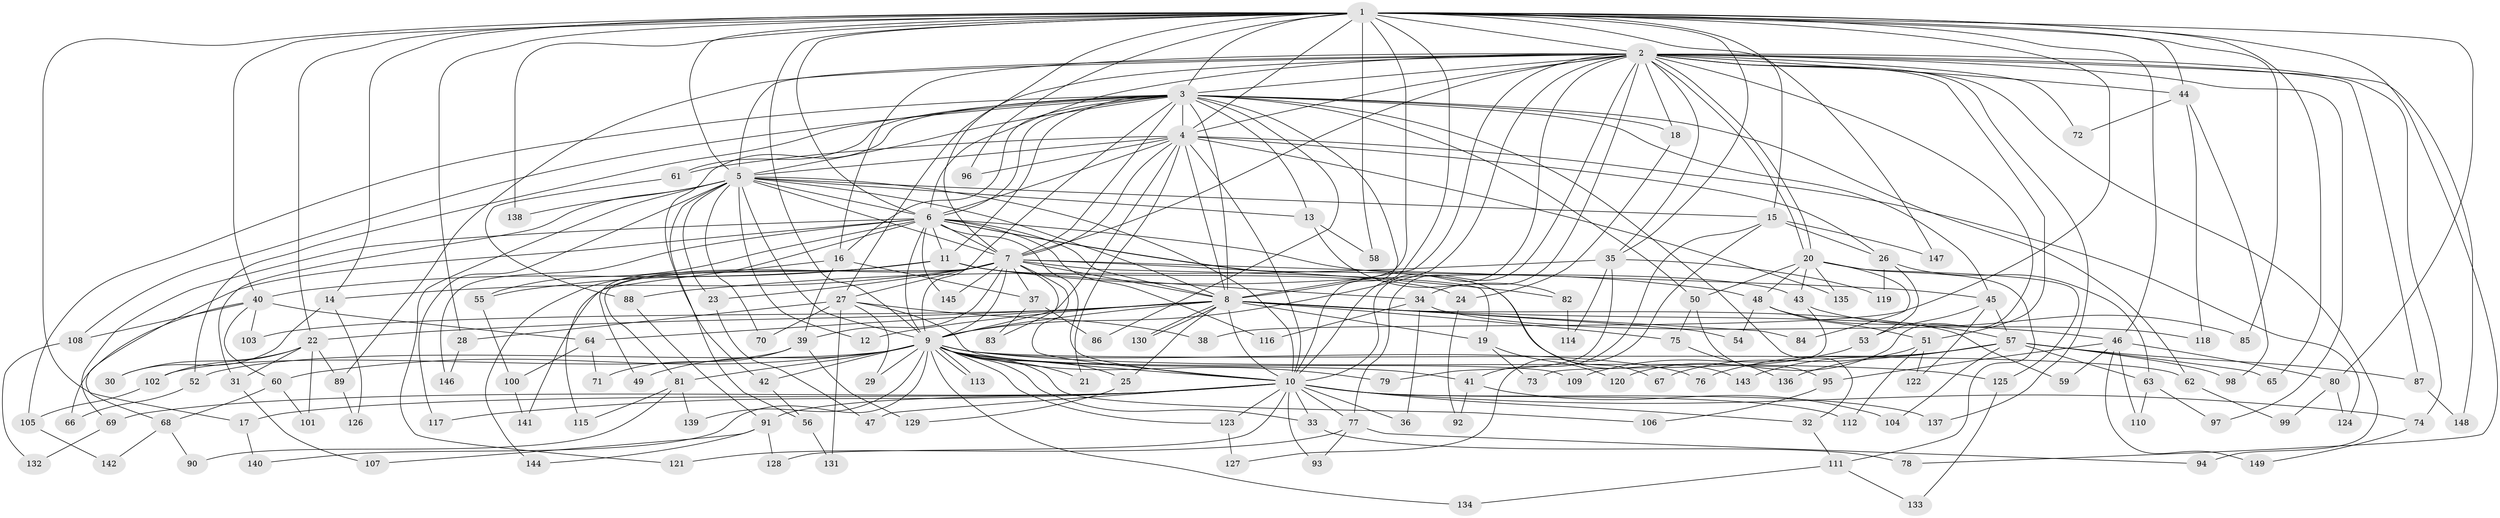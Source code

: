 // coarse degree distribution, {27: 0.009523809523809525, 24: 0.01904761904761905, 20: 0.009523809523809525, 15: 0.01904761904761905, 19: 0.009523809523809525, 26: 0.009523809523809525, 21: 0.009523809523809525, 8: 0.047619047619047616, 2: 0.45714285714285713, 4: 0.05714285714285714, 7: 0.0380952380952381, 5: 0.08571428571428572, 3: 0.19047619047619047, 6: 0.01904761904761905, 1: 0.01904761904761905}
// Generated by graph-tools (version 1.1) at 2025/49/03/04/25 22:49:22]
// undirected, 149 vertices, 323 edges
graph export_dot {
  node [color=gray90,style=filled];
  1;
  2;
  3;
  4;
  5;
  6;
  7;
  8;
  9;
  10;
  11;
  12;
  13;
  14;
  15;
  16;
  17;
  18;
  19;
  20;
  21;
  22;
  23;
  24;
  25;
  26;
  27;
  28;
  29;
  30;
  31;
  32;
  33;
  34;
  35;
  36;
  37;
  38;
  39;
  40;
  41;
  42;
  43;
  44;
  45;
  46;
  47;
  48;
  49;
  50;
  51;
  52;
  53;
  54;
  55;
  56;
  57;
  58;
  59;
  60;
  61;
  62;
  63;
  64;
  65;
  66;
  67;
  68;
  69;
  70;
  71;
  72;
  73;
  74;
  75;
  76;
  77;
  78;
  79;
  80;
  81;
  82;
  83;
  84;
  85;
  86;
  87;
  88;
  89;
  90;
  91;
  92;
  93;
  94;
  95;
  96;
  97;
  98;
  99;
  100;
  101;
  102;
  103;
  104;
  105;
  106;
  107;
  108;
  109;
  110;
  111;
  112;
  113;
  114;
  115;
  116;
  117;
  118;
  119;
  120;
  121;
  122;
  123;
  124;
  125;
  126;
  127;
  128;
  129;
  130;
  131;
  132;
  133;
  134;
  135;
  136;
  137;
  138;
  139;
  140;
  141;
  142;
  143;
  144;
  145;
  146;
  147;
  148;
  149;
  1 -- 2;
  1 -- 3;
  1 -- 4;
  1 -- 5;
  1 -- 6;
  1 -- 7;
  1 -- 8;
  1 -- 9;
  1 -- 10;
  1 -- 14;
  1 -- 15;
  1 -- 17;
  1 -- 22;
  1 -- 28;
  1 -- 35;
  1 -- 38;
  1 -- 40;
  1 -- 44;
  1 -- 46;
  1 -- 58;
  1 -- 65;
  1 -- 78;
  1 -- 80;
  1 -- 85;
  1 -- 96;
  1 -- 138;
  1 -- 147;
  2 -- 3;
  2 -- 4;
  2 -- 5;
  2 -- 6;
  2 -- 7;
  2 -- 8;
  2 -- 9;
  2 -- 10;
  2 -- 16;
  2 -- 18;
  2 -- 20;
  2 -- 20;
  2 -- 27;
  2 -- 34;
  2 -- 35;
  2 -- 44;
  2 -- 51;
  2 -- 72;
  2 -- 74;
  2 -- 77;
  2 -- 87;
  2 -- 89;
  2 -- 94;
  2 -- 97;
  2 -- 120;
  2 -- 137;
  2 -- 148;
  3 -- 4;
  3 -- 5;
  3 -- 6;
  3 -- 7;
  3 -- 8;
  3 -- 9;
  3 -- 10;
  3 -- 11;
  3 -- 13;
  3 -- 16;
  3 -- 18;
  3 -- 32;
  3 -- 42;
  3 -- 45;
  3 -- 50;
  3 -- 52;
  3 -- 61;
  3 -- 62;
  3 -- 86;
  3 -- 105;
  3 -- 108;
  4 -- 5;
  4 -- 6;
  4 -- 7;
  4 -- 8;
  4 -- 9;
  4 -- 10;
  4 -- 21;
  4 -- 26;
  4 -- 61;
  4 -- 96;
  4 -- 124;
  4 -- 135;
  5 -- 6;
  5 -- 7;
  5 -- 8;
  5 -- 9;
  5 -- 10;
  5 -- 12;
  5 -- 13;
  5 -- 15;
  5 -- 23;
  5 -- 31;
  5 -- 56;
  5 -- 70;
  5 -- 117;
  5 -- 121;
  5 -- 138;
  6 -- 7;
  6 -- 8;
  6 -- 9;
  6 -- 10;
  6 -- 11;
  6 -- 43;
  6 -- 49;
  6 -- 55;
  6 -- 67;
  6 -- 68;
  6 -- 69;
  6 -- 116;
  6 -- 143;
  6 -- 145;
  6 -- 146;
  7 -- 8;
  7 -- 9;
  7 -- 10;
  7 -- 14;
  7 -- 19;
  7 -- 23;
  7 -- 27;
  7 -- 37;
  7 -- 39;
  7 -- 45;
  7 -- 81;
  7 -- 82;
  7 -- 83;
  7 -- 141;
  7 -- 145;
  8 -- 9;
  8 -- 10;
  8 -- 12;
  8 -- 19;
  8 -- 22;
  8 -- 25;
  8 -- 46;
  8 -- 54;
  8 -- 59;
  8 -- 64;
  8 -- 75;
  8 -- 84;
  8 -- 103;
  8 -- 130;
  8 -- 130;
  9 -- 10;
  9 -- 21;
  9 -- 25;
  9 -- 29;
  9 -- 33;
  9 -- 41;
  9 -- 42;
  9 -- 49;
  9 -- 52;
  9 -- 60;
  9 -- 62;
  9 -- 76;
  9 -- 79;
  9 -- 81;
  9 -- 106;
  9 -- 113;
  9 -- 113;
  9 -- 123;
  9 -- 125;
  9 -- 134;
  9 -- 139;
  9 -- 140;
  10 -- 17;
  10 -- 32;
  10 -- 33;
  10 -- 36;
  10 -- 47;
  10 -- 69;
  10 -- 74;
  10 -- 77;
  10 -- 91;
  10 -- 93;
  10 -- 112;
  10 -- 117;
  10 -- 123;
  10 -- 128;
  10 -- 137;
  11 -- 24;
  11 -- 34;
  11 -- 40;
  11 -- 48;
  11 -- 55;
  11 -- 144;
  13 -- 58;
  13 -- 82;
  14 -- 30;
  14 -- 126;
  15 -- 26;
  15 -- 41;
  15 -- 127;
  15 -- 147;
  16 -- 37;
  16 -- 39;
  16 -- 115;
  17 -- 140;
  18 -- 24;
  19 -- 73;
  19 -- 120;
  20 -- 43;
  20 -- 48;
  20 -- 50;
  20 -- 84;
  20 -- 111;
  20 -- 125;
  20 -- 135;
  22 -- 30;
  22 -- 31;
  22 -- 89;
  22 -- 101;
  22 -- 102;
  23 -- 47;
  24 -- 92;
  25 -- 129;
  26 -- 53;
  26 -- 63;
  26 -- 119;
  27 -- 28;
  27 -- 29;
  27 -- 38;
  27 -- 70;
  27 -- 109;
  27 -- 131;
  28 -- 146;
  31 -- 107;
  32 -- 111;
  33 -- 78;
  34 -- 36;
  34 -- 116;
  34 -- 118;
  35 -- 79;
  35 -- 88;
  35 -- 114;
  35 -- 119;
  37 -- 83;
  37 -- 86;
  39 -- 71;
  39 -- 102;
  39 -- 129;
  40 -- 60;
  40 -- 64;
  40 -- 66;
  40 -- 103;
  40 -- 108;
  41 -- 92;
  41 -- 104;
  42 -- 56;
  43 -- 73;
  43 -- 85;
  44 -- 72;
  44 -- 98;
  44 -- 118;
  45 -- 53;
  45 -- 57;
  45 -- 122;
  46 -- 59;
  46 -- 80;
  46 -- 95;
  46 -- 110;
  46 -- 149;
  48 -- 51;
  48 -- 54;
  48 -- 57;
  50 -- 75;
  50 -- 95;
  51 -- 67;
  51 -- 112;
  51 -- 122;
  52 -- 66;
  53 -- 109;
  55 -- 100;
  56 -- 131;
  57 -- 63;
  57 -- 65;
  57 -- 76;
  57 -- 87;
  57 -- 98;
  57 -- 104;
  57 -- 136;
  57 -- 143;
  60 -- 68;
  60 -- 101;
  61 -- 88;
  62 -- 99;
  63 -- 97;
  63 -- 110;
  64 -- 71;
  64 -- 100;
  68 -- 90;
  68 -- 142;
  69 -- 132;
  74 -- 149;
  75 -- 136;
  77 -- 93;
  77 -- 94;
  77 -- 121;
  80 -- 99;
  80 -- 124;
  81 -- 90;
  81 -- 115;
  81 -- 139;
  82 -- 114;
  87 -- 148;
  88 -- 91;
  89 -- 126;
  91 -- 107;
  91 -- 128;
  91 -- 144;
  95 -- 106;
  100 -- 141;
  102 -- 105;
  105 -- 142;
  108 -- 132;
  111 -- 133;
  111 -- 134;
  123 -- 127;
  125 -- 133;
}
